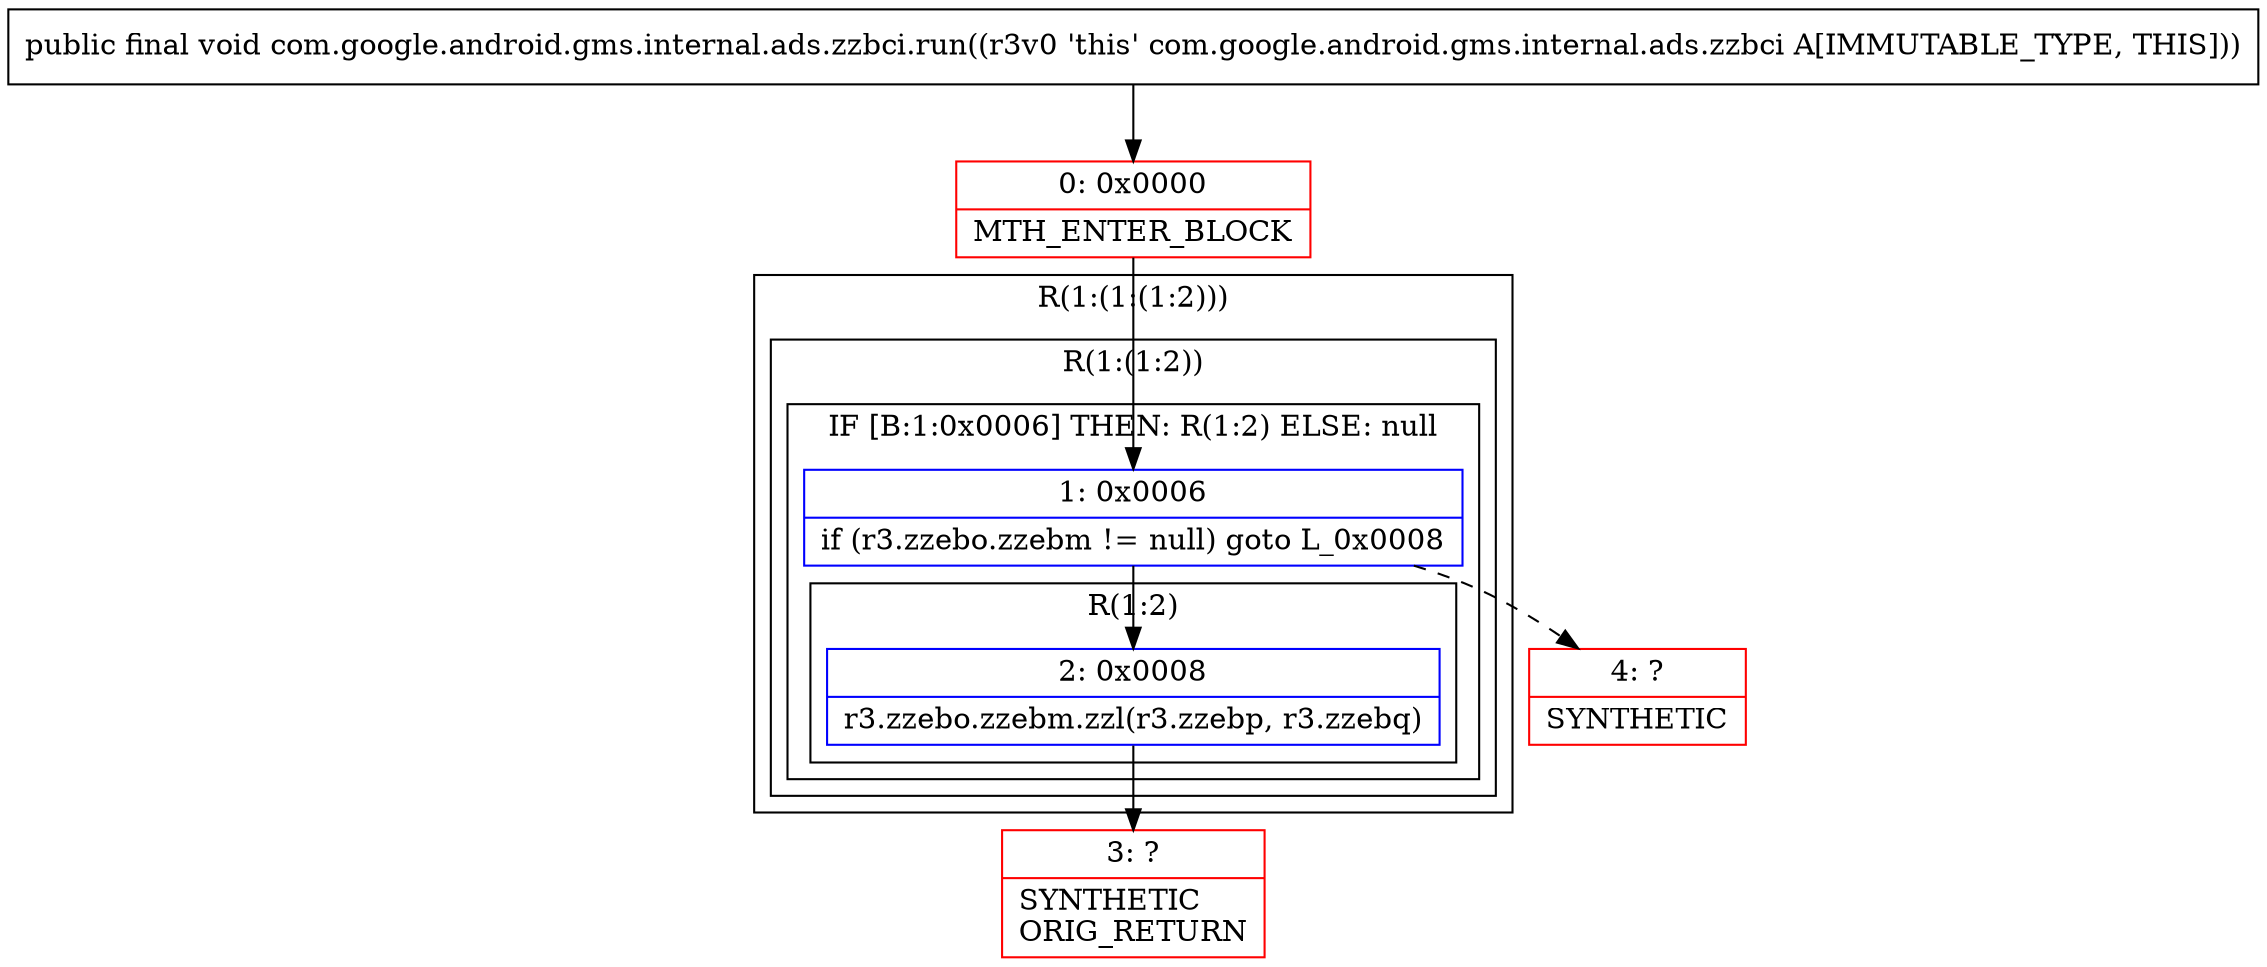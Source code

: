 digraph "CFG forcom.google.android.gms.internal.ads.zzbci.run()V" {
subgraph cluster_Region_944502325 {
label = "R(1:(1:(1:2)))";
node [shape=record,color=blue];
subgraph cluster_Region_476009953 {
label = "R(1:(1:2))";
node [shape=record,color=blue];
subgraph cluster_IfRegion_569339082 {
label = "IF [B:1:0x0006] THEN: R(1:2) ELSE: null";
node [shape=record,color=blue];
Node_1 [shape=record,label="{1\:\ 0x0006|if (r3.zzebo.zzebm != null) goto L_0x0008\l}"];
subgraph cluster_Region_356277481 {
label = "R(1:2)";
node [shape=record,color=blue];
Node_2 [shape=record,label="{2\:\ 0x0008|r3.zzebo.zzebm.zzl(r3.zzebp, r3.zzebq)\l}"];
}
}
}
}
Node_0 [shape=record,color=red,label="{0\:\ 0x0000|MTH_ENTER_BLOCK\l}"];
Node_3 [shape=record,color=red,label="{3\:\ ?|SYNTHETIC\lORIG_RETURN\l}"];
Node_4 [shape=record,color=red,label="{4\:\ ?|SYNTHETIC\l}"];
MethodNode[shape=record,label="{public final void com.google.android.gms.internal.ads.zzbci.run((r3v0 'this' com.google.android.gms.internal.ads.zzbci A[IMMUTABLE_TYPE, THIS])) }"];
MethodNode -> Node_0;
Node_1 -> Node_2;
Node_1 -> Node_4[style=dashed];
Node_2 -> Node_3;
Node_0 -> Node_1;
}


